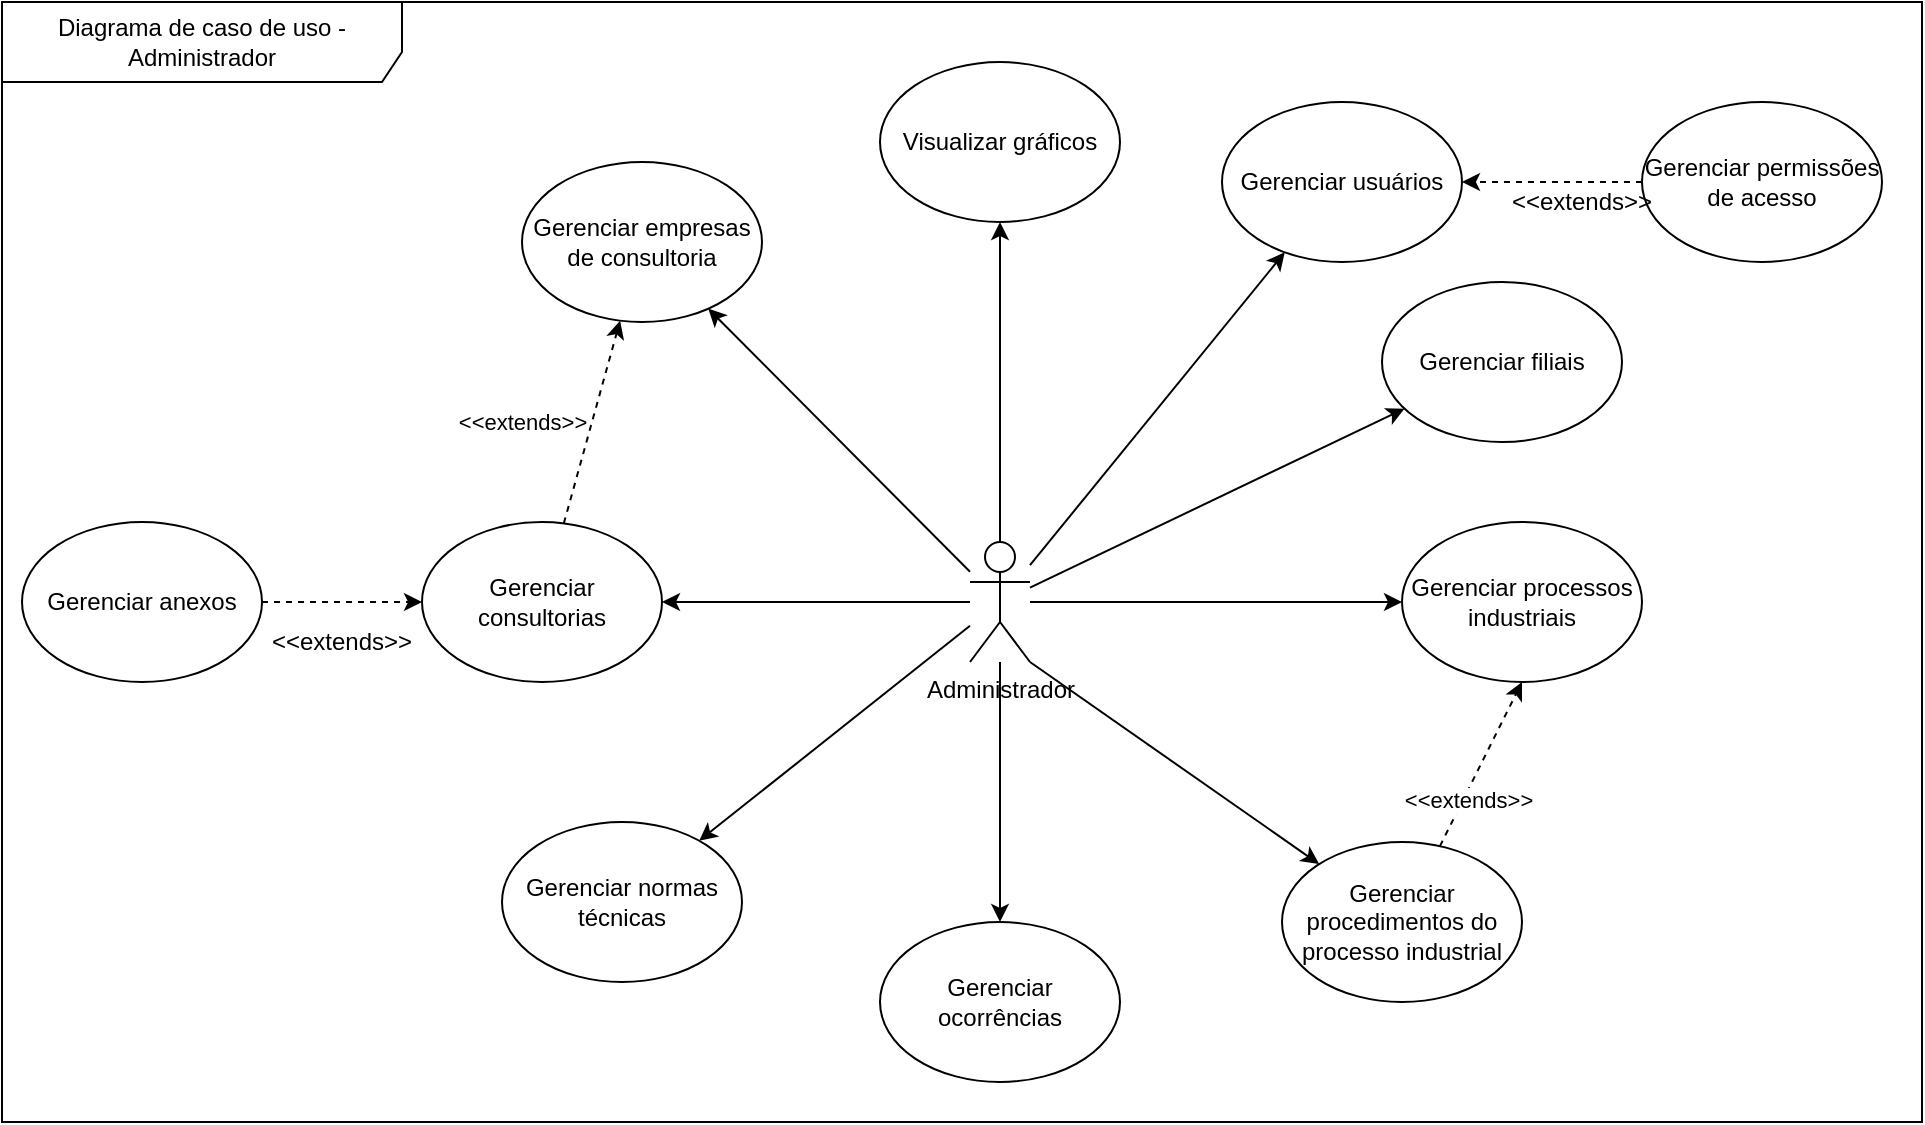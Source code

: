 <mxfile version="14.4.3" type="device"><diagram id="WM7IUuGh8W6Nx0H--3eu" name="Página-1"><mxGraphModel dx="2249" dy="822" grid="1" gridSize="10" guides="1" tooltips="1" connect="1" arrows="1" fold="1" page="1" pageScale="1" pageWidth="827" pageHeight="1169" math="0" shadow="0"><root><mxCell id="0"/><mxCell id="1" parent="0"/><mxCell id="EuqK9Z9v_1vlFNUGjPzf-40" value="Diagrama de caso de uso - Administrador" style="shape=umlFrame;whiteSpace=wrap;html=1;width=200;height=40;" vertex="1" parent="1"><mxGeometry x="-70" y="10" width="960" height="560" as="geometry"/></mxCell><mxCell id="EuqK9Z9v_1vlFNUGjPzf-5" value="" style="rounded=0;orthogonalLoop=1;jettySize=auto;html=1;" edge="1" parent="1" source="EuqK9Z9v_1vlFNUGjPzf-1" target="EuqK9Z9v_1vlFNUGjPzf-4"><mxGeometry relative="1" as="geometry"/></mxCell><mxCell id="EuqK9Z9v_1vlFNUGjPzf-13" value="" style="edgeStyle=none;rounded=0;orthogonalLoop=1;jettySize=auto;html=1;" edge="1" parent="1" source="EuqK9Z9v_1vlFNUGjPzf-1" target="EuqK9Z9v_1vlFNUGjPzf-12"><mxGeometry relative="1" as="geometry"/></mxCell><mxCell id="EuqK9Z9v_1vlFNUGjPzf-15" value="" style="edgeStyle=none;rounded=0;orthogonalLoop=1;jettySize=auto;html=1;" edge="1" parent="1" source="EuqK9Z9v_1vlFNUGjPzf-1" target="EuqK9Z9v_1vlFNUGjPzf-14"><mxGeometry relative="1" as="geometry"/></mxCell><mxCell id="EuqK9Z9v_1vlFNUGjPzf-17" value="" style="edgeStyle=none;rounded=0;orthogonalLoop=1;jettySize=auto;html=1;" edge="1" parent="1" source="EuqK9Z9v_1vlFNUGjPzf-1" target="EuqK9Z9v_1vlFNUGjPzf-16"><mxGeometry relative="1" as="geometry"/></mxCell><mxCell id="EuqK9Z9v_1vlFNUGjPzf-19" value="" style="edgeStyle=none;rounded=0;orthogonalLoop=1;jettySize=auto;html=1;" edge="1" parent="1" source="EuqK9Z9v_1vlFNUGjPzf-1" target="EuqK9Z9v_1vlFNUGjPzf-18"><mxGeometry relative="1" as="geometry"/></mxCell><mxCell id="EuqK9Z9v_1vlFNUGjPzf-22" value="" style="edgeStyle=none;rounded=0;orthogonalLoop=1;jettySize=auto;html=1;" edge="1" parent="1" source="EuqK9Z9v_1vlFNUGjPzf-1" target="EuqK9Z9v_1vlFNUGjPzf-21"><mxGeometry relative="1" as="geometry"/></mxCell><mxCell id="EuqK9Z9v_1vlFNUGjPzf-25" value="" style="edgeStyle=none;rounded=0;orthogonalLoop=1;jettySize=auto;html=1;" edge="1" parent="1" source="EuqK9Z9v_1vlFNUGjPzf-1" target="EuqK9Z9v_1vlFNUGjPzf-24"><mxGeometry relative="1" as="geometry"/></mxCell><mxCell id="EuqK9Z9v_1vlFNUGjPzf-27" value="" style="edgeStyle=none;rounded=0;orthogonalLoop=1;jettySize=auto;html=1;" edge="1" parent="1" source="EuqK9Z9v_1vlFNUGjPzf-1" target="EuqK9Z9v_1vlFNUGjPzf-26"><mxGeometry relative="1" as="geometry"/></mxCell><mxCell id="EuqK9Z9v_1vlFNUGjPzf-30" style="edgeStyle=none;rounded=0;orthogonalLoop=1;jettySize=auto;html=1;exitX=1;exitY=1;exitDx=0;exitDy=0;exitPerimeter=0;" edge="1" parent="1" source="EuqK9Z9v_1vlFNUGjPzf-1" target="EuqK9Z9v_1vlFNUGjPzf-9"><mxGeometry relative="1" as="geometry"/></mxCell><mxCell id="EuqK9Z9v_1vlFNUGjPzf-1" value="Administrador" style="shape=umlActor;verticalLabelPosition=bottom;verticalAlign=top;html=1;outlineConnect=0;" vertex="1" parent="1"><mxGeometry x="414" y="280" width="30" height="60" as="geometry"/></mxCell><mxCell id="EuqK9Z9v_1vlFNUGjPzf-4" value="Gerenciar processos industriais" style="ellipse;whiteSpace=wrap;html=1;verticalAlign=middle;" vertex="1" parent="1"><mxGeometry x="630" y="270" width="120" height="80" as="geometry"/></mxCell><mxCell id="EuqK9Z9v_1vlFNUGjPzf-10" style="edgeStyle=none;rounded=0;orthogonalLoop=1;jettySize=auto;html=1;entryX=0.5;entryY=1;entryDx=0;entryDy=0;dashed=1;" edge="1" parent="1" source="EuqK9Z9v_1vlFNUGjPzf-9" target="EuqK9Z9v_1vlFNUGjPzf-4"><mxGeometry relative="1" as="geometry"/></mxCell><mxCell id="EuqK9Z9v_1vlFNUGjPzf-11" value="&amp;lt;&amp;lt;extends&amp;gt;&amp;gt;" style="edgeLabel;html=1;align=center;verticalAlign=middle;resizable=0;points=[];" vertex="1" connectable="0" parent="EuqK9Z9v_1vlFNUGjPzf-10"><mxGeometry x="-0.259" y="2" relative="1" as="geometry"><mxPoint y="8" as="offset"/></mxGeometry></mxCell><mxCell id="EuqK9Z9v_1vlFNUGjPzf-9" value="Gerenciar procedimentos do processo industrial" style="ellipse;whiteSpace=wrap;html=1;verticalAlign=middle;" vertex="1" parent="1"><mxGeometry x="570" y="430" width="120" height="80" as="geometry"/></mxCell><mxCell id="EuqK9Z9v_1vlFNUGjPzf-12" value="Visualizar gráficos" style="ellipse;whiteSpace=wrap;html=1;verticalAlign=middle;" vertex="1" parent="1"><mxGeometry x="369" y="40" width="120" height="80" as="geometry"/></mxCell><mxCell id="EuqK9Z9v_1vlFNUGjPzf-14" value="Gerenciar usuários" style="ellipse;whiteSpace=wrap;html=1;verticalAlign=middle;" vertex="1" parent="1"><mxGeometry x="540" y="60" width="120" height="80" as="geometry"/></mxCell><mxCell id="EuqK9Z9v_1vlFNUGjPzf-16" value="Gerenciar filiais" style="ellipse;whiteSpace=wrap;html=1;verticalAlign=middle;" vertex="1" parent="1"><mxGeometry x="620" y="150" width="120" height="80" as="geometry"/></mxCell><mxCell id="EuqK9Z9v_1vlFNUGjPzf-18" value="Gerenciar ocorrências" style="ellipse;whiteSpace=wrap;html=1;verticalAlign=middle;" vertex="1" parent="1"><mxGeometry x="369" y="470" width="120" height="80" as="geometry"/></mxCell><mxCell id="EuqK9Z9v_1vlFNUGjPzf-21" value="Gerenciar normas técnicas" style="ellipse;whiteSpace=wrap;html=1;verticalAlign=middle;" vertex="1" parent="1"><mxGeometry x="180" y="420" width="120" height="80" as="geometry"/></mxCell><mxCell id="EuqK9Z9v_1vlFNUGjPzf-24" value="Gerenciar empresas de consultoria" style="ellipse;whiteSpace=wrap;html=1;verticalAlign=middle;" vertex="1" parent="1"><mxGeometry x="190" y="90" width="120" height="80" as="geometry"/></mxCell><mxCell id="EuqK9Z9v_1vlFNUGjPzf-28" style="edgeStyle=none;rounded=0;orthogonalLoop=1;jettySize=auto;html=1;dashed=1;" edge="1" parent="1" source="EuqK9Z9v_1vlFNUGjPzf-26" target="EuqK9Z9v_1vlFNUGjPzf-24"><mxGeometry relative="1" as="geometry"/></mxCell><mxCell id="EuqK9Z9v_1vlFNUGjPzf-29" value="&amp;lt;&amp;lt;extends&amp;gt;&amp;gt;" style="edgeLabel;html=1;align=center;verticalAlign=middle;resizable=0;points=[];" vertex="1" connectable="0" parent="EuqK9Z9v_1vlFNUGjPzf-28"><mxGeometry x="-0.141" y="-1" relative="1" as="geometry"><mxPoint x="-33.84" y="-7.58" as="offset"/></mxGeometry></mxCell><mxCell id="EuqK9Z9v_1vlFNUGjPzf-26" value="Gerenciar consultorias" style="ellipse;whiteSpace=wrap;html=1;verticalAlign=middle;" vertex="1" parent="1"><mxGeometry x="140" y="270" width="120" height="80" as="geometry"/></mxCell><mxCell id="EuqK9Z9v_1vlFNUGjPzf-33" style="edgeStyle=none;rounded=0;orthogonalLoop=1;jettySize=auto;html=1;exitX=1;exitY=0.5;exitDx=0;exitDy=0;entryX=0;entryY=0.5;entryDx=0;entryDy=0;dashed=1;" edge="1" parent="1" source="EuqK9Z9v_1vlFNUGjPzf-31" target="EuqK9Z9v_1vlFNUGjPzf-26"><mxGeometry relative="1" as="geometry"><Array as="points"><mxPoint x="90" y="310"/></Array></mxGeometry></mxCell><mxCell id="EuqK9Z9v_1vlFNUGjPzf-31" value="Gerenciar anexos" style="ellipse;whiteSpace=wrap;html=1;verticalAlign=middle;" vertex="1" parent="1"><mxGeometry x="-60" y="270" width="120" height="80" as="geometry"/></mxCell><mxCell id="EuqK9Z9v_1vlFNUGjPzf-35" value="&amp;lt;&amp;lt;extends&amp;gt;&amp;gt;" style="text;html=1;strokeColor=none;fillColor=none;align=center;verticalAlign=middle;whiteSpace=wrap;rounded=0;" vertex="1" parent="1"><mxGeometry x="80" y="320" width="40" height="20" as="geometry"/></mxCell><mxCell id="EuqK9Z9v_1vlFNUGjPzf-37" style="edgeStyle=none;rounded=0;orthogonalLoop=1;jettySize=auto;html=1;dashed=1;" edge="1" parent="1" source="EuqK9Z9v_1vlFNUGjPzf-36" target="EuqK9Z9v_1vlFNUGjPzf-14"><mxGeometry relative="1" as="geometry"/></mxCell><mxCell id="EuqK9Z9v_1vlFNUGjPzf-36" value="Gerenciar permissões de acesso" style="ellipse;whiteSpace=wrap;html=1;verticalAlign=middle;" vertex="1" parent="1"><mxGeometry x="750" y="60" width="120" height="80" as="geometry"/></mxCell><mxCell id="EuqK9Z9v_1vlFNUGjPzf-39" value="&amp;lt;&amp;lt;extends&amp;gt;&amp;gt;" style="text;html=1;strokeColor=none;fillColor=none;align=center;verticalAlign=middle;whiteSpace=wrap;rounded=0;" vertex="1" parent="1"><mxGeometry x="700" y="100" width="40" height="20" as="geometry"/></mxCell></root></mxGraphModel></diagram></mxfile>